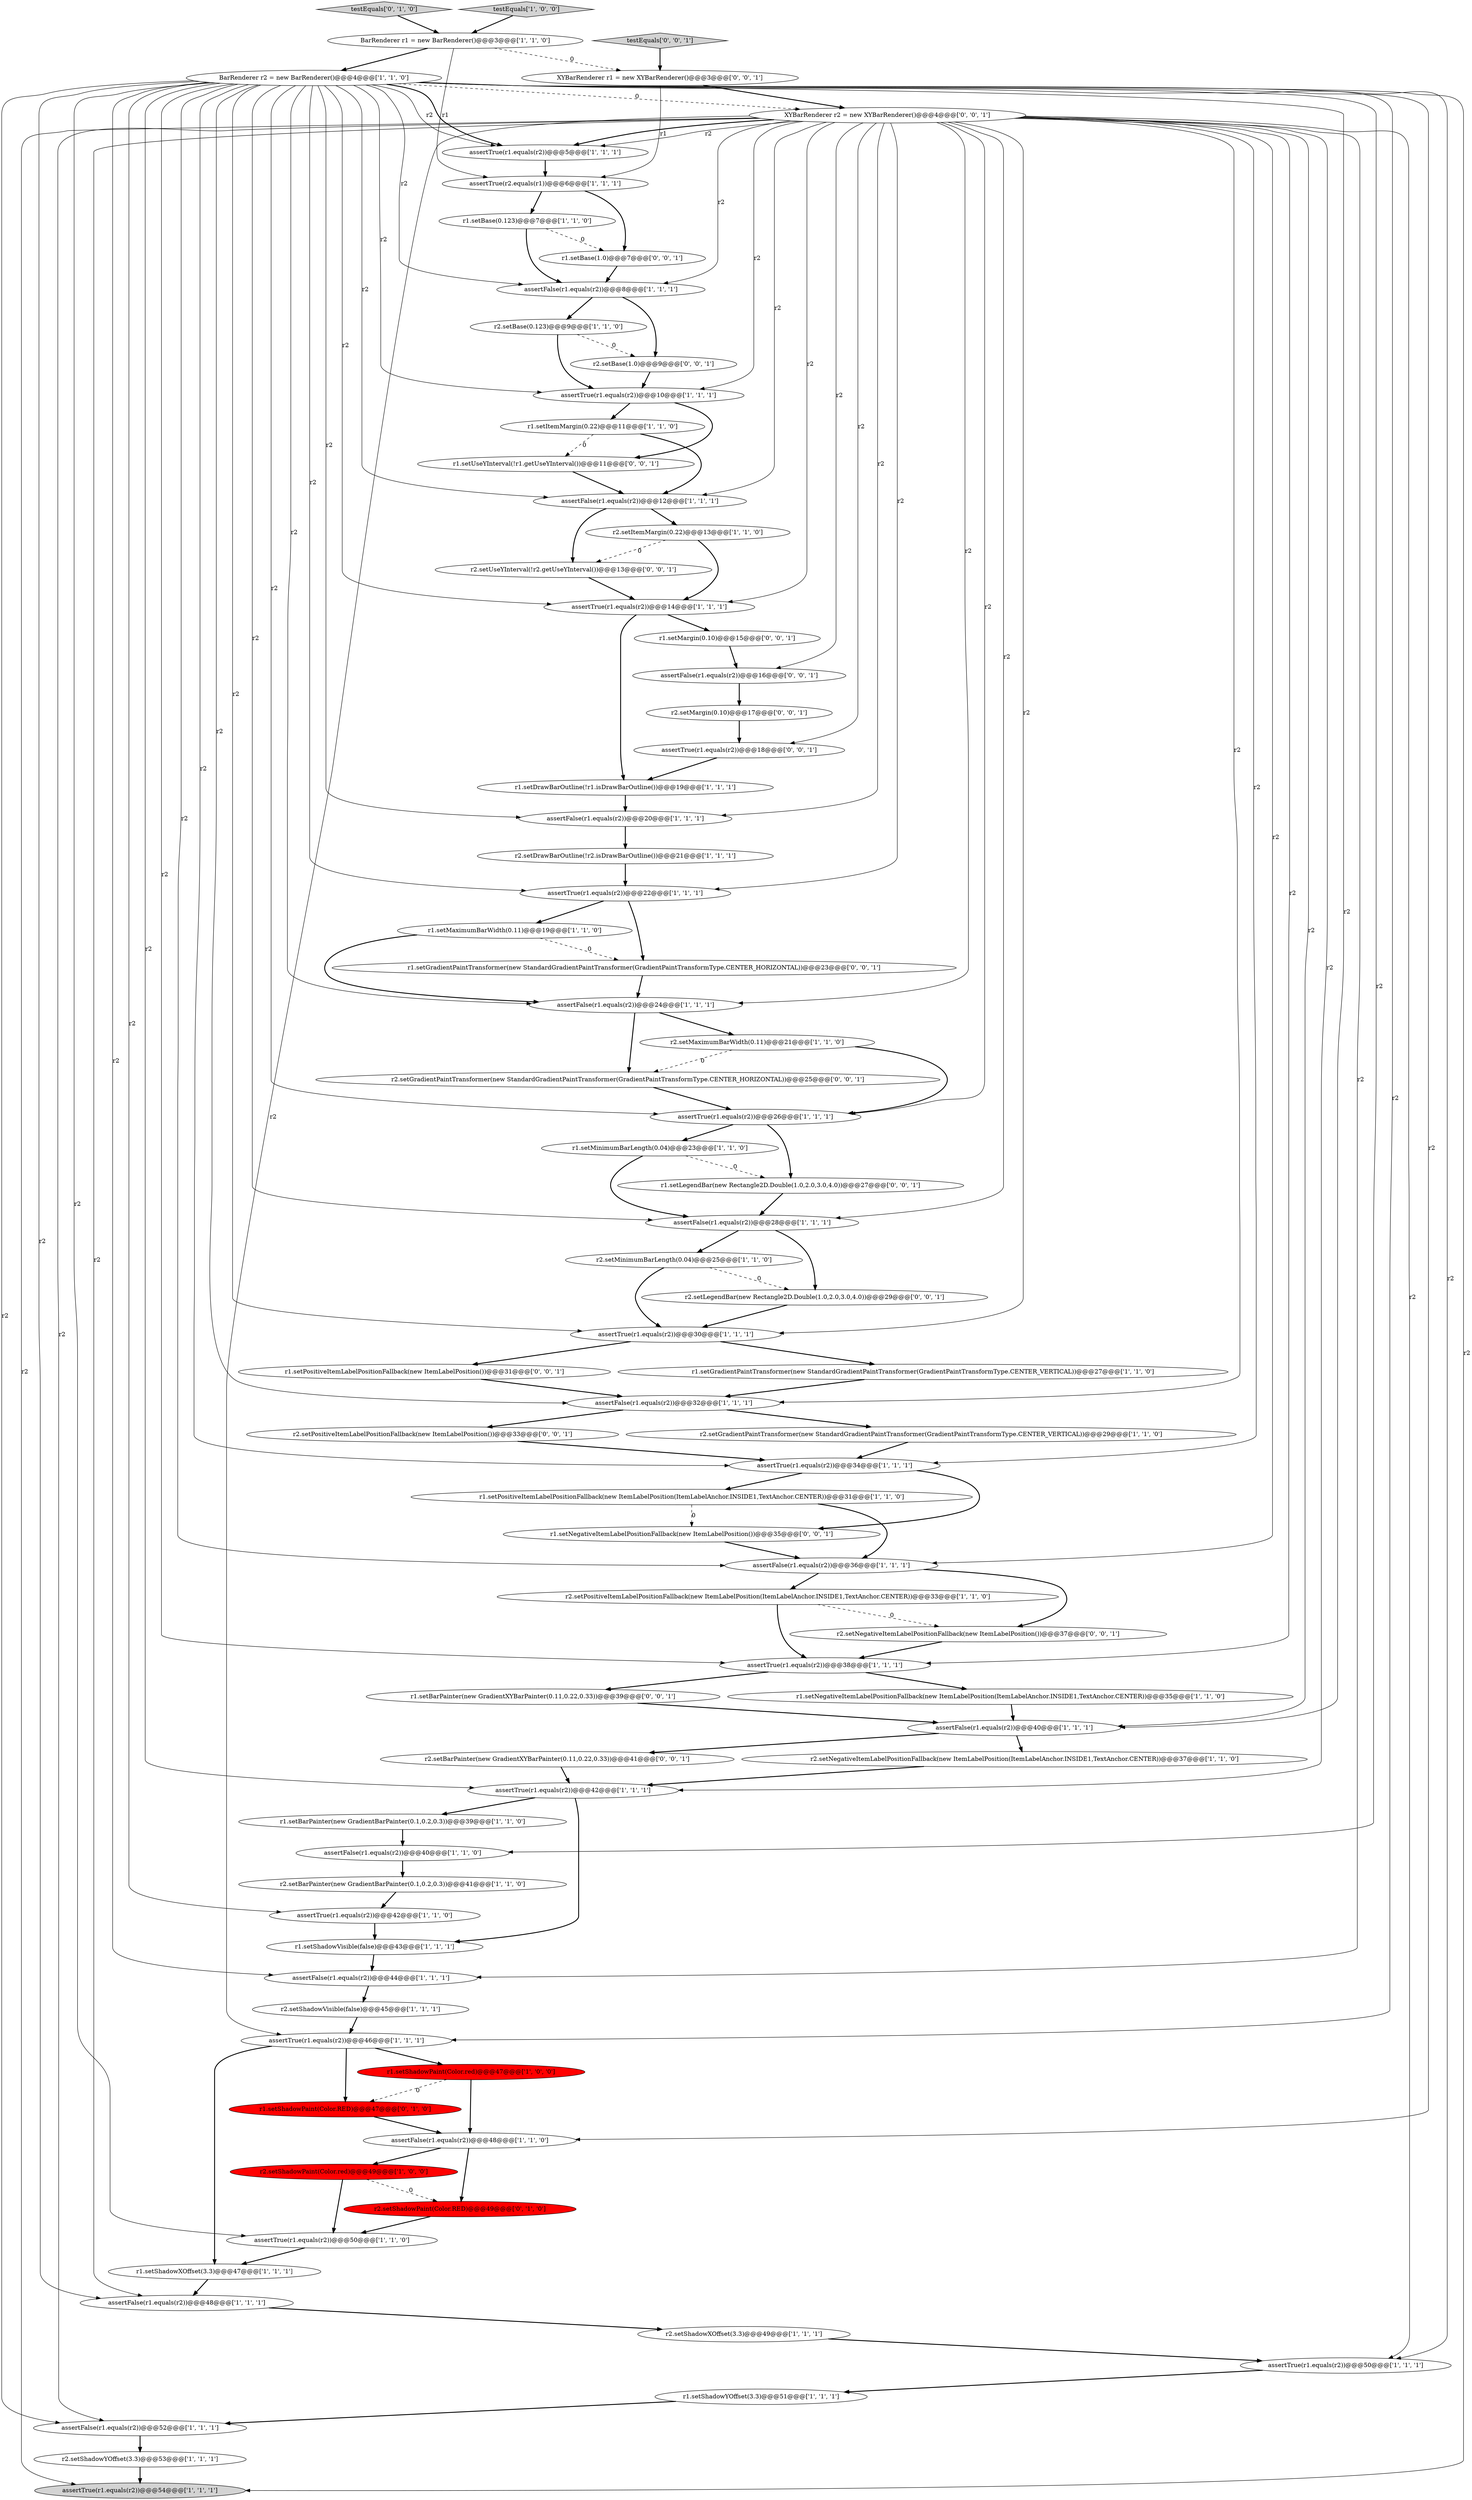 digraph {
10 [style = filled, label = "assertFalse(r1.equals(r2))@@@36@@@['1', '1', '1']", fillcolor = white, shape = ellipse image = "AAA0AAABBB1BBB"];
8 [style = filled, label = "r1.setPositiveItemLabelPositionFallback(new ItemLabelPosition(ItemLabelAnchor.INSIDE1,TextAnchor.CENTER))@@@31@@@['1', '1', '0']", fillcolor = white, shape = ellipse image = "AAA0AAABBB1BBB"];
67 [style = filled, label = "XYBarRenderer r1 = new XYBarRenderer()@@@3@@@['0', '0', '1']", fillcolor = white, shape = ellipse image = "AAA0AAABBB3BBB"];
51 [style = filled, label = "assertTrue(r1.equals(r2))@@@30@@@['1', '1', '1']", fillcolor = white, shape = ellipse image = "AAA0AAABBB1BBB"];
60 [style = filled, label = "assertFalse(r1.equals(r2))@@@16@@@['0', '0', '1']", fillcolor = white, shape = ellipse image = "AAA0AAABBB3BBB"];
11 [style = filled, label = "r2.setDrawBarOutline(!r2.isDrawBarOutline())@@@21@@@['1', '1', '1']", fillcolor = white, shape = ellipse image = "AAA0AAABBB1BBB"];
33 [style = filled, label = "assertFalse(r1.equals(r2))@@@52@@@['1', '1', '1']", fillcolor = white, shape = ellipse image = "AAA0AAABBB1BBB"];
58 [style = filled, label = "testEquals['0', '1', '0']", fillcolor = lightgray, shape = diamond image = "AAA0AAABBB2BBB"];
76 [style = filled, label = "r2.setBase(1.0)@@@9@@@['0', '0', '1']", fillcolor = white, shape = ellipse image = "AAA0AAABBB3BBB"];
45 [style = filled, label = "r1.setGradientPaintTransformer(new StandardGradientPaintTransformer(GradientPaintTransformType.CENTER_VERTICAL))@@@27@@@['1', '1', '0']", fillcolor = white, shape = ellipse image = "AAA0AAABBB1BBB"];
29 [style = filled, label = "r2.setBase(0.123)@@@9@@@['1', '1', '0']", fillcolor = white, shape = ellipse image = "AAA0AAABBB1BBB"];
50 [style = filled, label = "assertTrue(r1.equals(r2))@@@42@@@['1', '1', '0']", fillcolor = white, shape = ellipse image = "AAA0AAABBB1BBB"];
78 [style = filled, label = "r1.setUseYInterval(!r1.getUseYInterval())@@@11@@@['0', '0', '1']", fillcolor = white, shape = ellipse image = "AAA0AAABBB3BBB"];
44 [style = filled, label = "r2.setShadowYOffset(3.3)@@@53@@@['1', '1', '1']", fillcolor = white, shape = ellipse image = "AAA0AAABBB1BBB"];
34 [style = filled, label = "r1.setShadowXOffset(3.3)@@@47@@@['1', '1', '1']", fillcolor = white, shape = ellipse image = "AAA0AAABBB1BBB"];
52 [style = filled, label = "r1.setShadowPaint(Color.red)@@@47@@@['1', '0', '0']", fillcolor = red, shape = ellipse image = "AAA1AAABBB1BBB"];
56 [style = filled, label = "r1.setShadowYOffset(3.3)@@@51@@@['1', '1', '1']", fillcolor = white, shape = ellipse image = "AAA0AAABBB1BBB"];
79 [style = filled, label = "r1.setBarPainter(new GradientXYBarPainter(0.11,0.22,0.33))@@@39@@@['0', '0', '1']", fillcolor = white, shape = ellipse image = "AAA0AAABBB3BBB"];
1 [style = filled, label = "assertFalse(r1.equals(r2))@@@44@@@['1', '1', '1']", fillcolor = white, shape = ellipse image = "AAA0AAABBB1BBB"];
40 [style = filled, label = "testEquals['1', '0', '0']", fillcolor = lightgray, shape = diamond image = "AAA0AAABBB1BBB"];
3 [style = filled, label = "assertTrue(r1.equals(r2))@@@14@@@['1', '1', '1']", fillcolor = white, shape = ellipse image = "AAA0AAABBB1BBB"];
49 [style = filled, label = "assertTrue(r1.equals(r2))@@@26@@@['1', '1', '1']", fillcolor = white, shape = ellipse image = "AAA0AAABBB1BBB"];
43 [style = filled, label = "r2.setShadowPaint(Color.red)@@@49@@@['1', '0', '0']", fillcolor = red, shape = ellipse image = "AAA1AAABBB1BBB"];
53 [style = filled, label = "r2.setShadowVisible(false)@@@45@@@['1', '1', '1']", fillcolor = white, shape = ellipse image = "AAA0AAABBB1BBB"];
64 [style = filled, label = "r2.setMargin(0.10)@@@17@@@['0', '0', '1']", fillcolor = white, shape = ellipse image = "AAA0AAABBB3BBB"];
66 [style = filled, label = "r1.setPositiveItemLabelPositionFallback(new ItemLabelPosition())@@@31@@@['0', '0', '1']", fillcolor = white, shape = ellipse image = "AAA0AAABBB3BBB"];
68 [style = filled, label = "assertTrue(r1.equals(r2))@@@18@@@['0', '0', '1']", fillcolor = white, shape = ellipse image = "AAA0AAABBB3BBB"];
22 [style = filled, label = "assertTrue(r1.equals(r2))@@@5@@@['1', '1', '1']", fillcolor = white, shape = ellipse image = "AAA0AAABBB1BBB"];
17 [style = filled, label = "r2.setBarPainter(new GradientBarPainter(0.1,0.2,0.3))@@@41@@@['1', '1', '0']", fillcolor = white, shape = ellipse image = "AAA0AAABBB1BBB"];
23 [style = filled, label = "assertFalse(r1.equals(r2))@@@8@@@['1', '1', '1']", fillcolor = white, shape = ellipse image = "AAA0AAABBB1BBB"];
72 [style = filled, label = "r1.setBase(1.0)@@@7@@@['0', '0', '1']", fillcolor = white, shape = ellipse image = "AAA0AAABBB3BBB"];
74 [style = filled, label = "r1.setGradientPaintTransformer(new StandardGradientPaintTransformer(GradientPaintTransformType.CENTER_HORIZONTAL))@@@23@@@['0', '0', '1']", fillcolor = white, shape = ellipse image = "AAA0AAABBB3BBB"];
39 [style = filled, label = "assertFalse(r1.equals(r2))@@@20@@@['1', '1', '1']", fillcolor = white, shape = ellipse image = "AAA0AAABBB1BBB"];
6 [style = filled, label = "assertFalse(r1.equals(r2))@@@48@@@['1', '1', '1']", fillcolor = white, shape = ellipse image = "AAA0AAABBB1BBB"];
65 [style = filled, label = "r1.setNegativeItemLabelPositionFallback(new ItemLabelPosition())@@@35@@@['0', '0', '1']", fillcolor = white, shape = ellipse image = "AAA0AAABBB3BBB"];
70 [style = filled, label = "r2.setBarPainter(new GradientXYBarPainter(0.11,0.22,0.33))@@@41@@@['0', '0', '1']", fillcolor = white, shape = ellipse image = "AAA0AAABBB3BBB"];
27 [style = filled, label = "assertTrue(r1.equals(r2))@@@10@@@['1', '1', '1']", fillcolor = white, shape = ellipse image = "AAA0AAABBB1BBB"];
32 [style = filled, label = "assertTrue(r2.equals(r1))@@@6@@@['1', '1', '1']", fillcolor = white, shape = ellipse image = "AAA0AAABBB1BBB"];
48 [style = filled, label = "r2.setMinimumBarLength(0.04)@@@25@@@['1', '1', '0']", fillcolor = white, shape = ellipse image = "AAA0AAABBB1BBB"];
2 [style = filled, label = "r1.setNegativeItemLabelPositionFallback(new ItemLabelPosition(ItemLabelAnchor.INSIDE1,TextAnchor.CENTER))@@@35@@@['1', '1', '0']", fillcolor = white, shape = ellipse image = "AAA0AAABBB1BBB"];
14 [style = filled, label = "r1.setShadowVisible(false)@@@43@@@['1', '1', '1']", fillcolor = white, shape = ellipse image = "AAA0AAABBB1BBB"];
71 [style = filled, label = "testEquals['0', '0', '1']", fillcolor = lightgray, shape = diamond image = "AAA0AAABBB3BBB"];
54 [style = filled, label = "assertFalse(r1.equals(r2))@@@28@@@['1', '1', '1']", fillcolor = white, shape = ellipse image = "AAA0AAABBB1BBB"];
57 [style = filled, label = "r2.setShadowPaint(Color.RED)@@@49@@@['0', '1', '0']", fillcolor = red, shape = ellipse image = "AAA1AAABBB2BBB"];
62 [style = filled, label = "r2.setPositiveItemLabelPositionFallback(new ItemLabelPosition())@@@33@@@['0', '0', '1']", fillcolor = white, shape = ellipse image = "AAA0AAABBB3BBB"];
13 [style = filled, label = "assertFalse(r1.equals(r2))@@@32@@@['1', '1', '1']", fillcolor = white, shape = ellipse image = "AAA0AAABBB1BBB"];
63 [style = filled, label = "r2.setNegativeItemLabelPositionFallback(new ItemLabelPosition())@@@37@@@['0', '0', '1']", fillcolor = white, shape = ellipse image = "AAA0AAABBB3BBB"];
20 [style = filled, label = "r1.setMaximumBarWidth(0.11)@@@19@@@['1', '1', '0']", fillcolor = white, shape = ellipse image = "AAA0AAABBB1BBB"];
26 [style = filled, label = "r2.setNegativeItemLabelPositionFallback(new ItemLabelPosition(ItemLabelAnchor.INSIDE1,TextAnchor.CENTER))@@@37@@@['1', '1', '0']", fillcolor = white, shape = ellipse image = "AAA0AAABBB1BBB"];
30 [style = filled, label = "r2.setPositiveItemLabelPositionFallback(new ItemLabelPosition(ItemLabelAnchor.INSIDE1,TextAnchor.CENTER))@@@33@@@['1', '1', '0']", fillcolor = white, shape = ellipse image = "AAA0AAABBB1BBB"];
36 [style = filled, label = "assertTrue(r1.equals(r2))@@@46@@@['1', '1', '1']", fillcolor = white, shape = ellipse image = "AAA0AAABBB1BBB"];
24 [style = filled, label = "BarRenderer r2 = new BarRenderer()@@@4@@@['1', '1', '0']", fillcolor = white, shape = ellipse image = "AAA0AAABBB1BBB"];
55 [style = filled, label = "r2.setShadowXOffset(3.3)@@@49@@@['1', '1', '1']", fillcolor = white, shape = ellipse image = "AAA0AAABBB1BBB"];
0 [style = filled, label = "assertTrue(r1.equals(r2))@@@42@@@['1', '1', '1']", fillcolor = white, shape = ellipse image = "AAA0AAABBB1BBB"];
77 [style = filled, label = "r1.setMargin(0.10)@@@15@@@['0', '0', '1']", fillcolor = white, shape = ellipse image = "AAA0AAABBB3BBB"];
16 [style = filled, label = "r1.setBase(0.123)@@@7@@@['1', '1', '0']", fillcolor = white, shape = ellipse image = "AAA0AAABBB1BBB"];
80 [style = filled, label = "r2.setLegendBar(new Rectangle2D.Double(1.0,2.0,3.0,4.0))@@@29@@@['0', '0', '1']", fillcolor = white, shape = ellipse image = "AAA0AAABBB3BBB"];
47 [style = filled, label = "r1.setMinimumBarLength(0.04)@@@23@@@['1', '1', '0']", fillcolor = white, shape = ellipse image = "AAA0AAABBB1BBB"];
4 [style = filled, label = "r2.setMaximumBarWidth(0.11)@@@21@@@['1', '1', '0']", fillcolor = white, shape = ellipse image = "AAA0AAABBB1BBB"];
15 [style = filled, label = "assertTrue(r1.equals(r2))@@@50@@@['1', '1', '1']", fillcolor = white, shape = ellipse image = "AAA0AAABBB1BBB"];
21 [style = filled, label = "assertTrue(r1.equals(r2))@@@34@@@['1', '1', '1']", fillcolor = white, shape = ellipse image = "AAA0AAABBB1BBB"];
75 [style = filled, label = "XYBarRenderer r2 = new XYBarRenderer()@@@4@@@['0', '0', '1']", fillcolor = white, shape = ellipse image = "AAA0AAABBB3BBB"];
35 [style = filled, label = "r2.setItemMargin(0.22)@@@13@@@['1', '1', '0']", fillcolor = white, shape = ellipse image = "AAA0AAABBB1BBB"];
37 [style = filled, label = "assertTrue(r1.equals(r2))@@@22@@@['1', '1', '1']", fillcolor = white, shape = ellipse image = "AAA0AAABBB1BBB"];
73 [style = filled, label = "r2.setUseYInterval(!r2.getUseYInterval())@@@13@@@['0', '0', '1']", fillcolor = white, shape = ellipse image = "AAA0AAABBB3BBB"];
38 [style = filled, label = "BarRenderer r1 = new BarRenderer()@@@3@@@['1', '1', '0']", fillcolor = white, shape = ellipse image = "AAA0AAABBB1BBB"];
7 [style = filled, label = "r2.setGradientPaintTransformer(new StandardGradientPaintTransformer(GradientPaintTransformType.CENTER_VERTICAL))@@@29@@@['1', '1', '0']", fillcolor = white, shape = ellipse image = "AAA0AAABBB1BBB"];
18 [style = filled, label = "assertFalse(r1.equals(r2))@@@48@@@['1', '1', '0']", fillcolor = white, shape = ellipse image = "AAA0AAABBB1BBB"];
69 [style = filled, label = "r2.setGradientPaintTransformer(new StandardGradientPaintTransformer(GradientPaintTransformType.CENTER_HORIZONTAL))@@@25@@@['0', '0', '1']", fillcolor = white, shape = ellipse image = "AAA0AAABBB3BBB"];
46 [style = filled, label = "r1.setBarPainter(new GradientBarPainter(0.1,0.2,0.3))@@@39@@@['1', '1', '0']", fillcolor = white, shape = ellipse image = "AAA0AAABBB1BBB"];
5 [style = filled, label = "r1.setDrawBarOutline(!r1.isDrawBarOutline())@@@19@@@['1', '1', '1']", fillcolor = white, shape = ellipse image = "AAA0AAABBB1BBB"];
28 [style = filled, label = "assertTrue(r1.equals(r2))@@@50@@@['1', '1', '0']", fillcolor = white, shape = ellipse image = "AAA0AAABBB1BBB"];
41 [style = filled, label = "assertFalse(r1.equals(r2))@@@24@@@['1', '1', '1']", fillcolor = white, shape = ellipse image = "AAA0AAABBB1BBB"];
42 [style = filled, label = "assertFalse(r1.equals(r2))@@@12@@@['1', '1', '1']", fillcolor = white, shape = ellipse image = "AAA0AAABBB1BBB"];
12 [style = filled, label = "assertTrue(r1.equals(r2))@@@38@@@['1', '1', '1']", fillcolor = white, shape = ellipse image = "AAA0AAABBB1BBB"];
19 [style = filled, label = "assertTrue(r1.equals(r2))@@@54@@@['1', '1', '1']", fillcolor = lightgray, shape = ellipse image = "AAA0AAABBB1BBB"];
61 [style = filled, label = "r1.setLegendBar(new Rectangle2D.Double(1.0,2.0,3.0,4.0))@@@27@@@['0', '0', '1']", fillcolor = white, shape = ellipse image = "AAA0AAABBB3BBB"];
31 [style = filled, label = "assertFalse(r1.equals(r2))@@@40@@@['1', '1', '0']", fillcolor = white, shape = ellipse image = "AAA0AAABBB1BBB"];
9 [style = filled, label = "r1.setItemMargin(0.22)@@@11@@@['1', '1', '0']", fillcolor = white, shape = ellipse image = "AAA0AAABBB1BBB"];
59 [style = filled, label = "r1.setShadowPaint(Color.RED)@@@47@@@['0', '1', '0']", fillcolor = red, shape = ellipse image = "AAA1AAABBB2BBB"];
25 [style = filled, label = "assertFalse(r1.equals(r2))@@@40@@@['1', '1', '1']", fillcolor = white, shape = ellipse image = "AAA0AAABBB1BBB"];
24->12 [style = solid, label="r2"];
36->59 [style = bold, label=""];
8->10 [style = bold, label=""];
76->27 [style = bold, label=""];
0->46 [style = bold, label=""];
27->9 [style = bold, label=""];
75->3 [style = solid, label="r2"];
44->19 [style = bold, label=""];
21->8 [style = bold, label=""];
46->31 [style = bold, label=""];
24->6 [style = solid, label="r2"];
40->38 [style = bold, label=""];
78->42 [style = bold, label=""];
75->15 [style = solid, label="r2"];
23->76 [style = bold, label=""];
24->13 [style = solid, label="r2"];
24->42 [style = solid, label="r2"];
23->29 [style = bold, label=""];
53->36 [style = bold, label=""];
12->2 [style = bold, label=""];
3->5 [style = bold, label=""];
48->51 [style = bold, label=""];
0->14 [style = bold, label=""];
71->67 [style = bold, label=""];
75->23 [style = solid, label="r2"];
24->19 [style = solid, label="r2"];
75->27 [style = solid, label="r2"];
75->68 [style = solid, label="r2"];
9->78 [style = dashed, label="0"];
27->78 [style = bold, label=""];
32->72 [style = bold, label=""];
24->51 [style = solid, label="r2"];
24->10 [style = solid, label="r2"];
24->50 [style = solid, label="r2"];
48->80 [style = dashed, label="0"];
77->60 [style = bold, label=""];
75->21 [style = solid, label="r2"];
75->22 [style = bold, label=""];
2->25 [style = bold, label=""];
33->44 [style = bold, label=""];
75->49 [style = solid, label="r2"];
38->32 [style = solid, label="r1"];
30->63 [style = dashed, label="0"];
3->77 [style = bold, label=""];
66->13 [style = bold, label=""];
74->41 [style = bold, label=""];
24->1 [style = solid, label="r2"];
5->39 [style = bold, label=""];
47->61 [style = dashed, label="0"];
60->64 [style = bold, label=""];
24->31 [style = solid, label="r2"];
41->4 [style = bold, label=""];
11->37 [style = bold, label=""];
24->15 [style = solid, label="r2"];
75->19 [style = solid, label="r2"];
22->32 [style = bold, label=""];
75->33 [style = solid, label="r2"];
24->28 [style = solid, label="r2"];
75->39 [style = solid, label="r2"];
75->42 [style = solid, label="r2"];
75->51 [style = solid, label="r2"];
37->74 [style = bold, label=""];
75->41 [style = solid, label="r2"];
54->80 [style = bold, label=""];
29->27 [style = bold, label=""];
26->0 [style = bold, label=""];
20->41 [style = bold, label=""];
21->65 [style = bold, label=""];
75->54 [style = solid, label="r2"];
24->37 [style = solid, label="r2"];
47->54 [style = bold, label=""];
75->0 [style = solid, label="r2"];
24->3 [style = solid, label="r2"];
52->18 [style = bold, label=""];
43->57 [style = dashed, label="0"];
25->26 [style = bold, label=""];
70->0 [style = bold, label=""];
59->18 [style = bold, label=""];
75->1 [style = solid, label="r2"];
24->0 [style = solid, label="r2"];
56->33 [style = bold, label=""];
72->23 [style = bold, label=""];
75->37 [style = solid, label="r2"];
12->79 [style = bold, label=""];
35->73 [style = dashed, label="0"];
67->75 [style = bold, label=""];
9->42 [style = bold, label=""];
35->3 [style = bold, label=""];
25->70 [style = bold, label=""];
38->24 [style = bold, label=""];
36->52 [style = bold, label=""];
24->49 [style = solid, label="r2"];
13->62 [style = bold, label=""];
4->69 [style = dashed, label="0"];
24->33 [style = solid, label="r2"];
50->14 [style = bold, label=""];
16->23 [style = bold, label=""];
32->16 [style = bold, label=""];
49->61 [style = bold, label=""];
24->25 [style = solid, label="r2"];
24->75 [style = dashed, label="0"];
80->51 [style = bold, label=""];
79->25 [style = bold, label=""];
75->10 [style = solid, label="r2"];
6->55 [style = bold, label=""];
63->12 [style = bold, label=""];
58->38 [style = bold, label=""];
30->12 [style = bold, label=""];
17->50 [style = bold, label=""];
51->45 [style = bold, label=""];
24->23 [style = solid, label="r2"];
24->41 [style = solid, label="r2"];
75->13 [style = solid, label="r2"];
18->57 [style = bold, label=""];
52->59 [style = dashed, label="0"];
55->15 [style = bold, label=""];
61->54 [style = bold, label=""];
31->17 [style = bold, label=""];
73->3 [style = bold, label=""];
15->56 [style = bold, label=""];
41->69 [style = bold, label=""];
10->30 [style = bold, label=""];
36->34 [style = bold, label=""];
69->49 [style = bold, label=""];
75->60 [style = solid, label="r2"];
75->6 [style = solid, label="r2"];
65->10 [style = bold, label=""];
8->65 [style = dashed, label="0"];
38->67 [style = dashed, label="0"];
29->76 [style = dashed, label="0"];
24->18 [style = solid, label="r2"];
28->34 [style = bold, label=""];
57->28 [style = bold, label=""];
75->12 [style = solid, label="r2"];
37->20 [style = bold, label=""];
24->36 [style = solid, label="r2"];
10->63 [style = bold, label=""];
54->48 [style = bold, label=""];
75->22 [style = solid, label="r2"];
45->13 [style = bold, label=""];
75->36 [style = solid, label="r2"];
24->54 [style = solid, label="r2"];
24->22 [style = bold, label=""];
39->11 [style = bold, label=""];
20->74 [style = dashed, label="0"];
24->39 [style = solid, label="r2"];
24->22 [style = solid, label="r2"];
14->1 [style = bold, label=""];
43->28 [style = bold, label=""];
42->35 [style = bold, label=""];
49->47 [style = bold, label=""];
24->27 [style = solid, label="r2"];
75->25 [style = solid, label="r2"];
67->32 [style = solid, label="r1"];
68->5 [style = bold, label=""];
4->49 [style = bold, label=""];
18->43 [style = bold, label=""];
24->21 [style = solid, label="r2"];
13->7 [style = bold, label=""];
34->6 [style = bold, label=""];
64->68 [style = bold, label=""];
16->72 [style = dashed, label="0"];
7->21 [style = bold, label=""];
42->73 [style = bold, label=""];
1->53 [style = bold, label=""];
62->21 [style = bold, label=""];
51->66 [style = bold, label=""];
}

